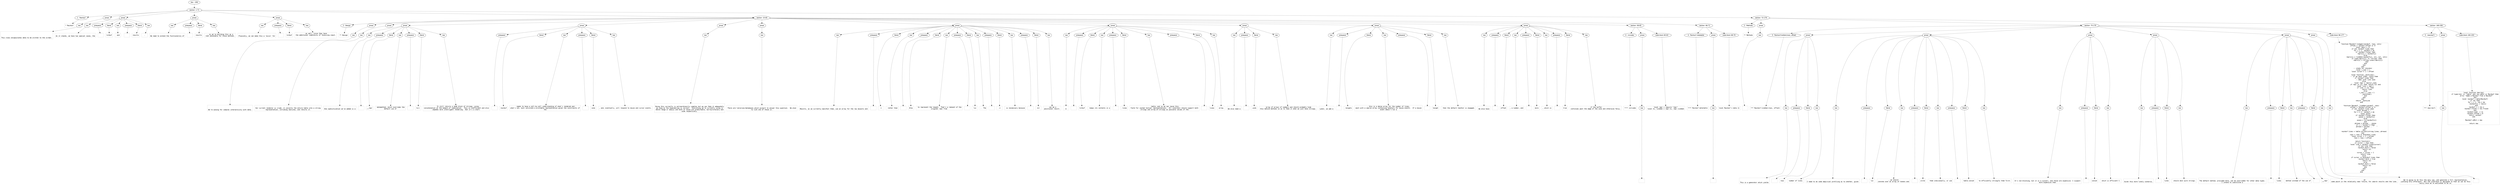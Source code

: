 digraph lpegNode {

node [fontname=Helvetica]
edge [style=dashed]

doc_0 [label="doc - 206"]


doc_0 -> { section_1}
{rank=same; section_1}

section_1 [label="section: 1-71"]


// END RANK doc_0

section_1 -> { header_2 prose_3 prose_4 prose_5 prose_6 section_7 section_8}
{rank=same; header_2 prose_3 prose_4 prose_5 prose_6 section_7 section_8}

header_2 [label="1 : Rainbuf"]

prose_3 [label="prose"]

prose_4 [label="prose"]

prose_5 [label="prose"]

prose_6 [label="prose"]

section_7 [label="section: 15-65"]

section_8 [label="section: 72-179"]


// END RANK section_1

header_2 -> leaf_9
leaf_9  [color=Gray,shape=rectangle,fontname=Inconsolata,label="* Rainbuf"]
// END RANK header_2

prose_3 -> { raw_10}
{rank=same; raw_10}

raw_10 [label="raw"]


// END RANK prose_3

raw_10 -> leaf_11
leaf_11  [color=Gray,shape=rectangle,fontname=Inconsolata,label="


This class encapsulates data to be written to the screen.
"]
// END RANK raw_10

prose_4 -> { raw_12 prespace_13 literal_14 raw_15 prespace_16 literal_17 raw_18}
{rank=same; raw_12 prespace_13 literal_14 raw_15 prespace_16 literal_17 raw_18}

raw_12 [label="raw"]

prespace_13 [label="prespace"]

literal_14 [label="literal"]

raw_15 [label="raw"]

prespace_16 [label="prespace"]

literal_17 [label="literal"]

raw_18 [label="raw"]


// END RANK prose_4

raw_12 -> leaf_19
leaf_19  [color=Gray,shape=rectangle,fontname=Inconsolata,label="
As it stands, we have two special cases, the"]
// END RANK raw_12

prespace_13 -> leaf_20
leaf_20  [color=Gray,shape=rectangle,fontname=Inconsolata,label=" "]
// END RANK prespace_13

literal_14 -> leaf_21
leaf_21  [color=Gray,shape=rectangle,fontname=Inconsolata,label="txtbuf"]
// END RANK literal_14

raw_15 -> leaf_22
leaf_22  [color=Gray,shape=rectangle,fontname=Inconsolata,label=" and"]
// END RANK raw_15

prespace_16 -> leaf_23
leaf_23  [color=Gray,shape=rectangle,fontname=Inconsolata,label=" "]
// END RANK prespace_16

literal_17 -> leaf_24
leaf_24  [color=Gray,shape=rectangle,fontname=Inconsolata,label="results"]
// END RANK literal_17

raw_18 -> leaf_25
leaf_25  [color=Gray,shape=rectangle,fontname=Inconsolata,label=".
"]
// END RANK raw_18

prose_5 -> { raw_26 prespace_27 literal_28 raw_29}
{rank=same; raw_26 prespace_27 literal_28 raw_29}

raw_26 [label="raw"]

prespace_27 [label="prespace"]

literal_28 [label="literal"]

raw_29 [label="raw"]


// END RANK prose_5

raw_26 -> leaf_30
leaf_30  [color=Gray,shape=rectangle,fontname=Inconsolata,label="
We need to extend the functionality of"]
// END RANK raw_26

prespace_27 -> leaf_31
leaf_31  [color=Gray,shape=rectangle,fontname=Inconsolata,label=" "]
// END RANK prespace_27

literal_28 -> leaf_32
leaf_32  [color=Gray,shape=rectangle,fontname=Inconsolata,label="results"]
// END RANK literal_28

raw_29 -> leaf_33
leaf_33  [color=Gray,shape=rectangle,fontname=Inconsolata,label=", so we're building this as a
root metatable for those methods.
"]
// END RANK raw_29

prose_6 -> { raw_34 prespace_35 literal_36 raw_37}
{rank=same; raw_34 prespace_35 literal_36 raw_37}

raw_34 [label="raw"]

prespace_35 [label="prespace"]

literal_36 [label="literal"]

raw_37 [label="raw"]


// END RANK prose_6

raw_34 -> leaf_38
leaf_38  [color=Gray,shape=rectangle,fontname=Inconsolata,label="
Plausibly, we can make this a 'mixin' for"]
// END RANK raw_34

prespace_35 -> leaf_39
leaf_39  [color=Gray,shape=rectangle,fontname=Inconsolata,label=" "]
// END RANK prespace_35

literal_36 -> leaf_40
leaf_40  [color=Gray,shape=rectangle,fontname=Inconsolata,label="txtbuf"]
// END RANK literal_36

raw_37 -> leaf_41
leaf_41  [color=Gray,shape=rectangle,fontname=Inconsolata,label=" as well, since they have
the additional complexity of receiving input.

"]
// END RANK raw_37

section_7 -> { header_42 prose_43 prose_44 prose_45 prose_46 prose_47 prose_48 prose_49 prose_50 prose_51 prose_52 prose_53 section_54 section_55}
{rank=same; header_42 prose_43 prose_44 prose_45 prose_46 prose_47 prose_48 prose_49 prose_50 prose_51 prose_52 prose_53 section_54 section_55}

header_42 [label="2 : Design"]

prose_43 [label="prose"]

prose_44 [label="prose"]

prose_45 [label="prose"]

prose_46 [label="prose"]

prose_47 [label="prose"]

prose_48 [label="prose"]

prose_49 [label="prose"]

prose_50 [label="prose"]

prose_51 [label="prose"]

prose_52 [label="prose"]

prose_53 [label="prose"]

section_54 [label="section: 58-65"]

section_55 [label="section: 66-71"]


// END RANK section_7

header_42 -> leaf_56
leaf_56  [color=Gray,shape=rectangle,fontname=Inconsolata,label="** Design"]
// END RANK header_42

prose_43 -> { raw_57}
{rank=same; raw_57}

raw_57 [label="raw"]


// END RANK prose_43

raw_57 -> leaf_58
leaf_58  [color=Gray,shape=rectangle,fontname=Inconsolata,label="

We're aiming for complex interactivity with data.
"]
// END RANK raw_57

prose_44 -> { raw_59}
{rank=same; raw_59}

raw_59 [label="raw"]


// END RANK prose_44

raw_59 -> leaf_60
leaf_60  [color=Gray,shape=rectangle,fontname=Inconsolata,label="
Our current renderer is crude: it converts the entire table into a string
representation, including newlines, and returns it.
"]
// END RANK raw_59

prose_45 -> { raw_61 prespace_62 literal_63 raw_64 prespace_65 literal_66 raw_67}
{rank=same; raw_61 prespace_62 literal_63 raw_64 prespace_65 literal_66 raw_67}

raw_61 [label="raw"]

prespace_62 [label="prespace"]

literal_63 [label="literal"]

raw_64 [label="raw"]

prespace_65 [label="prespace"]

literal_66 [label="literal"]

raw_67 [label="raw"]


// END RANK prose_45

raw_61 -> leaf_68
leaf_68  [color=Gray,shape=rectangle,fontname=Inconsolata,label="
One sophistication we've added is a"]
// END RANK raw_61

prespace_62 -> leaf_69
leaf_69  [color=Gray,shape=rectangle,fontname=Inconsolata,label=" "]
// END RANK prespace_62

literal_63 -> leaf_70
leaf_70  [color=Gray,shape=rectangle,fontname=Inconsolata,label="__repr"]
// END RANK literal_63

raw_64 -> leaf_71
leaf_71  [color=Gray,shape=rectangle,fontname=Inconsolata,label=" metamethod, which overrides the
default use of"]
// END RANK raw_64

prespace_65 -> leaf_72
leaf_72  [color=Gray,shape=rectangle,fontname=Inconsolata,label=" "]
// END RANK prespace_65

literal_66 -> leaf_73
leaf_73  [color=Gray,shape=rectangle,fontname=Inconsolata,label="ts()"]
// END RANK literal_66

raw_67 -> leaf_74
leaf_74  [color=Gray,shape=rectangle,fontname=Inconsolata,label=".  It still returns a dumb block of strings, using
concatenation at the moment of combination.  This is inefficient and also
impedes more intelligent rendering.  But it's a start.
"]
// END RANK raw_67

prose_46 -> { prespace_75 literal_76 raw_77 prespace_78 literal_79 raw_80}
{rank=same; prespace_75 literal_76 raw_77 prespace_78 literal_79 raw_80}

prespace_75 [label="prespace"]

literal_76 [label="literal"]

raw_77 [label="raw"]

prespace_78 [label="prespace"]

literal_79 [label="literal"]

raw_80 [label="raw"]


// END RANK prose_46

prespace_75 -> leaf_81
leaf_81  [color=Gray,shape=rectangle,fontname=Inconsolata,label=""]
// END RANK prespace_75

literal_76 -> leaf_82
leaf_82  [color=Gray,shape=rectangle,fontname=Inconsolata,label="rainbuf"]
// END RANK literal_76

raw_77 -> leaf_83
leaf_83  [color=Gray,shape=rectangle,fontname=Inconsolata,label=" needs to have a cell-by-cell understanding of what's rendered and
what's not, must calculate a printable representation given the constraints of
the"]
// END RANK raw_77

prespace_78 -> leaf_84
leaf_84  [color=Gray,shape=rectangle,fontname=Inconsolata,label=" "]
// END RANK prespace_78

literal_79 -> leaf_85
leaf_85  [color=Gray,shape=rectangle,fontname=Inconsolata,label="zone"]
// END RANK literal_79

raw_80 -> leaf_86
leaf_86  [color=Gray,shape=rectangle,fontname=Inconsolata,label=", and, eventually, will respond to mouse and cursor events.
"]
// END RANK raw_80

prose_47 -> { raw_87}
{rank=same; raw_87}

raw_87 [label="raw"]


// END RANK prose_47

raw_87 -> leaf_88
leaf_88  [color=Gray,shape=rectangle,fontname=Inconsolata,label="
Doing this correctly is extraordinarily complex but we can fake it adequately
as long as the engineering is correct.  Everything we're currently using is
ASCII-range or emojis and both of those are predictable, narrow/ordinary and
wide respectively.
"]
// END RANK raw_87

prose_48 -> { raw_89}
{rank=same; raw_89}

raw_89 [label="raw"]


// END RANK prose_48

raw_89 -> leaf_90
leaf_90  [color=Gray,shape=rectangle,fontname=Inconsolata,label="
There are libraries/databases which purport to answer this question.  We plan
to link one of those in.
"]
// END RANK raw_89

prose_49 -> { raw_91 prespace_92 literal_93 raw_94 prespace_95 literal_96 raw_97 prespace_98 literal_99 raw_100 prespace_101 literal_102 raw_103 prespace_104 literal_105 raw_106}
{rank=same; raw_91 prespace_92 literal_93 raw_94 prespace_95 literal_96 raw_97 prespace_98 literal_99 raw_100 prespace_101 literal_102 raw_103 prespace_104 literal_105 raw_106}

raw_91 [label="raw"]

prespace_92 [label="prespace"]

literal_93 [label="literal"]

raw_94 [label="raw"]

prespace_95 [label="prespace"]

literal_96 [label="literal"]

raw_97 [label="raw"]

prespace_98 [label="prespace"]

literal_99 [label="literal"]

raw_100 [label="raw"]

prespace_101 [label="prespace"]

literal_102 [label="literal"]

raw_103 [label="raw"]

prespace_104 [label="prespace"]

literal_105 [label="literal"]

raw_106 [label="raw"]


// END RANK prose_49

raw_91 -> leaf_107
leaf_107  [color=Gray,shape=rectangle,fontname=Inconsolata,label="
Results, as we currently manifest them, use an array for the raw objects and"]
// END RANK raw_91

prespace_92 -> leaf_108
leaf_108  [color=Gray,shape=rectangle,fontname=Inconsolata,label=""]
// END RANK prespace_92

literal_93 -> leaf_109
leaf_109  [color=Gray,shape=rectangle,fontname=Inconsolata,label="n"]
// END RANK literal_93

raw_94 -> leaf_110
leaf_110  [color=Gray,shape=rectangle,fontname=Inconsolata,label=" rather than"]
// END RANK raw_94

prespace_95 -> leaf_111
leaf_111  [color=Gray,shape=rectangle,fontname=Inconsolata,label=" "]
// END RANK prespace_95

literal_96 -> leaf_112
leaf_112  [color=Gray,shape=rectangle,fontname=Inconsolata,label="#res"]
// END RANK literal_96

raw_97 -> leaf_113
leaf_113  [color=Gray,shape=rectangle,fontname=Inconsolata,label=" to represent the length.  That's a remnant of the
original repl from"]
// END RANK raw_97

prespace_98 -> leaf_114
leaf_114  [color=Gray,shape=rectangle,fontname=Inconsolata,label=" "]
// END RANK prespace_98

literal_99 -> leaf_115
leaf_115  [color=Gray,shape=rectangle,fontname=Inconsolata,label="luv"]
// END RANK literal_99

raw_100 -> leaf_116
leaf_116  [color=Gray,shape=rectangle,fontname=Inconsolata,label=".  The"]
// END RANK raw_100

prespace_101 -> leaf_117
leaf_117  [color=Gray,shape=rectangle,fontname=Inconsolata,label=" "]
// END RANK prespace_101

literal_102 -> leaf_118
leaf_118  [color=Gray,shape=rectangle,fontname=Inconsolata,label=".n"]
// END RANK literal_102

raw_103 -> leaf_119
leaf_119  [color=Gray,shape=rectangle,fontname=Inconsolata,label=" is neceessary because"]
// END RANK raw_103

prespace_104 -> leaf_120
leaf_120  [color=Gray,shape=rectangle,fontname=Inconsolata,label=" "]
// END RANK prespace_104

literal_105 -> leaf_121
leaf_121  [color=Gray,shape=rectangle,fontname=Inconsolata,label="nil"]
// END RANK literal_105

raw_106 -> leaf_122
leaf_122  [color=Gray,shape=rectangle,fontname=Inconsolata,label=" can be a
positional result.
"]
// END RANK raw_106

prose_50 -> { raw_123 prespace_124 literal_125 raw_126 prespace_127 literal_128 raw_129 prespace_130 literal_131 raw_132}
{rank=same; raw_123 prespace_124 literal_125 raw_126 prespace_127 literal_128 raw_129 prespace_130 literal_131 raw_132}

raw_123 [label="raw"]

prespace_124 [label="prespace"]

literal_125 [label="literal"]

raw_126 [label="raw"]

prespace_127 [label="prespace"]

literal_128 [label="literal"]

raw_129 [label="raw"]

prespace_130 [label="prespace"]

literal_131 [label="literal"]

raw_132 [label="raw"]


// END RANK prose_50

raw_123 -> leaf_133
leaf_133  [color=Gray,shape=rectangle,fontname=Inconsolata,label="
A"]
// END RANK raw_123

prespace_124 -> leaf_134
leaf_134  [color=Gray,shape=rectangle,fontname=Inconsolata,label=" "]
// END RANK prespace_124

literal_125 -> leaf_135
leaf_135  [color=Gray,shape=rectangle,fontname=Inconsolata,label="txtbuf"]
// END RANK literal_125

raw_126 -> leaf_136
leaf_136  [color=Gray,shape=rectangle,fontname=Inconsolata,label=" keeps its contents in a"]
// END RANK raw_126

prespace_127 -> leaf_137
leaf_137  [color=Gray,shape=rectangle,fontname=Inconsolata,label=" "]
// END RANK prespace_127

literal_128 -> leaf_138
leaf_138  [color=Gray,shape=rectangle,fontname=Inconsolata,label=".lines"]
// END RANK literal_128

raw_129 -> leaf_139
leaf_139  [color=Gray,shape=rectangle,fontname=Inconsolata,label=" table, and so we can reuse this
field for cached textual representations.  All internals should support both
strings and array-of-strings as possible values of the"]
// END RANK raw_129

prespace_130 -> leaf_140
leaf_140  [color=Gray,shape=rectangle,fontname=Inconsolata,label=" "]
// END RANK prespace_130

literal_131 -> leaf_141
leaf_141  [color=Gray,shape=rectangle,fontname=Inconsolata,label="lines"]
// END RANK literal_131

raw_132 -> leaf_142
leaf_142  [color=Gray,shape=rectangle,fontname=Inconsolata,label=" array.
"]
// END RANK raw_132

prose_51 -> { raw_143 prespace_144 literal_145 raw_146}
{rank=same; raw_143 prespace_144 literal_145 raw_146}

raw_143 [label="raw"]

prespace_144 [label="prespace"]

literal_145 [label="literal"]

raw_146 [label="raw"]


// END RANK prose_51

raw_143 -> leaf_147
leaf_147  [color=Gray,shape=rectangle,fontname=Inconsolata,label="
We also need a"]
// END RANK raw_143

prespace_144 -> leaf_148
leaf_148  [color=Gray,shape=rectangle,fontname=Inconsolata,label=" "]
// END RANK prespace_144

literal_145 -> leaf_149
leaf_149  [color=Gray,shape=rectangle,fontname=Inconsolata,label=".wids"]
// END RANK literal_145

raw_146 -> leaf_150
leaf_150  [color=Gray,shape=rectangle,fontname=Inconsolata,label=" array of arrays of numbers and should probably hide
this behind methods so as to fake it when we just have strings.
"]
// END RANK raw_146

prose_52 -> { raw_151 prespace_152 literal_153 raw_154 prespace_155 literal_156 raw_157}
{rank=same; raw_151 prespace_152 literal_153 raw_154 prespace_155 literal_156 raw_157}

raw_151 [label="raw"]

prespace_152 [label="prespace"]

literal_153 [label="literal"]

raw_154 [label="raw"]

prespace_155 [label="prespace"]

literal_156 [label="literal"]

raw_157 [label="raw"]


// END RANK prose_52

raw_151 -> leaf_158
leaf_158  [color=Gray,shape=rectangle,fontname=Inconsolata,label="
Later, we add a"]
// END RANK raw_151

prespace_152 -> leaf_159
leaf_159  [color=Gray,shape=rectangle,fontname=Inconsolata,label=" "]
// END RANK prespace_152

literal_153 -> leaf_160
leaf_160  [color=Gray,shape=rectangle,fontname=Inconsolata,label=".targets"]
// END RANK literal_153

raw_154 -> leaf_161
leaf_161  [color=Gray,shape=rectangle,fontname=Inconsolata,label=", this is a dense array for the number of lines,
each with a sparse array containing handlers for mouse events.  If a mouse
event doesn't hit a"]
// END RANK raw_154

prespace_155 -> leaf_162
leaf_162  [color=Gray,shape=rectangle,fontname=Inconsolata,label=" "]
// END RANK prespace_155

literal_156 -> leaf_163
leaf_163  [color=Gray,shape=rectangle,fontname=Inconsolata,label="target"]
// END RANK literal_156

raw_157 -> leaf_164
leaf_164  [color=Gray,shape=rectangle,fontname=Inconsolata,label=" then the default handler is engaged.
"]
// END RANK raw_157

prose_53 -> { raw_165 prespace_166 literal_167 raw_168 prespace_169 literal_170 raw_171 prespace_172 literal_173 raw_174}
{rank=same; raw_165 prespace_166 literal_167 raw_168 prespace_169 literal_170 raw_171 prespace_172 literal_173 raw_174}

raw_165 [label="raw"]

prespace_166 [label="prespace"]

literal_167 [label="literal"]

raw_168 [label="raw"]

prespace_169 [label="prespace"]

literal_170 [label="literal"]

raw_171 [label="raw"]

prespace_172 [label="prespace"]

literal_173 [label="literal"]

raw_174 [label="raw"]


// END RANK prose_53

raw_165 -> leaf_175
leaf_175  [color=Gray,shape=rectangle,fontname=Inconsolata,label="
We also have"]
// END RANK raw_165

prespace_166 -> leaf_176
leaf_176  [color=Gray,shape=rectangle,fontname=Inconsolata,label=" "]
// END RANK prespace_166

literal_167 -> leaf_177
leaf_177  [color=Gray,shape=rectangle,fontname=Inconsolata,label="offset"]
// END RANK literal_167

raw_168 -> leaf_178
leaf_178  [color=Gray,shape=rectangle,fontname=Inconsolata,label=", a number, and"]
// END RANK raw_168

prespace_169 -> leaf_179
leaf_179  [color=Gray,shape=rectangle,fontname=Inconsolata,label=" "]
// END RANK prespace_169

literal_170 -> leaf_180
leaf_180  [color=Gray,shape=rectangle,fontname=Inconsolata,label="more"]
// END RANK literal_170

raw_171 -> leaf_181
leaf_181  [color=Gray,shape=rectangle,fontname=Inconsolata,label=", which is"]
// END RANK raw_171

prespace_172 -> leaf_182
leaf_182  [color=Gray,shape=rectangle,fontname=Inconsolata,label=" "]
// END RANK prespace_172

literal_173 -> leaf_183
leaf_183  [color=Gray,shape=rectangle,fontname=Inconsolata,label="true"]
// END RANK literal_173

raw_174 -> leaf_184
leaf_184  [color=Gray,shape=rectangle,fontname=Inconsolata,label=" if the buffer
continues past the edge of the zone and otherwise falsy.
"]
// END RANK raw_174

section_54 -> { header_185 prose_186 codeblock_187}
{rank=same; header_185 prose_186 codeblock_187}

header_185 [label="4 : includes"]

prose_186 [label="prose"]

codeblock_187 [label="code block 60-63"]


// END RANK section_54

header_185 -> leaf_188
leaf_188  [color=Gray,shape=rectangle,fontname=Inconsolata,label="**** includes"]
// END RANK header_185

prose_186 -> { raw_189}
{rank=same; raw_189}

raw_189 [label="raw"]


// END RANK prose_186

raw_189 -> leaf_190
leaf_190  [color=Gray,shape=rectangle,fontname=Inconsolata,label="
"]
// END RANK raw_189

codeblock_187 -> leaf_191
leaf_191  [color=Gray,shape=rectangle,fontname=Inconsolata,label="local repr = require \"repr\"
local ts, lineGen = repr.ts, repr.lineGen"]
// END RANK codeblock_187

section_55 -> { header_192 prose_193 codeblock_194}
{rank=same; header_192 prose_193 codeblock_194}

header_192 [label="4 : Rainbuf metatable"]

prose_193 [label="prose"]

codeblock_194 [label="code block 68-70"]


// END RANK section_55

header_192 -> leaf_195
leaf_195  [color=Gray,shape=rectangle,fontname=Inconsolata,label="**** Rainbuf metatable"]
// END RANK header_192

prose_193 -> { raw_196}
{rank=same; raw_196}

raw_196 [label="raw"]


// END RANK prose_193

raw_196 -> leaf_197
leaf_197  [color=Gray,shape=rectangle,fontname=Inconsolata,label="
"]
// END RANK raw_196

codeblock_194 -> leaf_198
leaf_198  [color=Gray,shape=rectangle,fontname=Inconsolata,label="local Rainbuf = meta {}"]
// END RANK codeblock_194

section_8 -> { header_199 prose_200 section_201 section_202}
{rank=same; header_199 prose_200 section_201 section_202}

header_199 [label="2 : Methods"]

prose_200 [label="prose"]

section_201 [label="section: 75-179"]

section_202 [label="section: 180-206"]


// END RANK section_8

header_199 -> leaf_203
leaf_203  [color=Gray,shape=rectangle,fontname=Inconsolata,label="** Methods"]
// END RANK header_199

prose_200 -> { raw_204}
{rank=same; raw_204}

raw_204 [label="raw"]


// END RANK prose_200

raw_204 -> leaf_205
leaf_205  [color=Gray,shape=rectangle,fontname=Inconsolata,label="

"]
// END RANK raw_204

section_201 -> { header_206 prose_207 prose_208 prose_209 prose_210 prose_211 prose_212 codeblock_213}
{rank=same; header_206 prose_207 prose_208 prose_209 prose_210 prose_211 prose_212 codeblock_213}

header_206 [label="3 : Rainbuf:lineGen(rows, offset)"]

prose_207 [label="prose"]

prose_208 [label="prose"]

prose_209 [label="prose"]

prose_210 [label="prose"]

prose_211 [label="prose"]

prose_212 [label="prose"]

codeblock_213 [label="code block 96-177"]


// END RANK section_201

header_206 -> leaf_214
leaf_214  [color=Gray,shape=rectangle,fontname=Inconsolata,label="*** Rainbuf:lineGen(rows, offset)"]
// END RANK header_206

prose_207 -> { raw_215 prespace_216 literal_217 raw_218}
{rank=same; raw_215 prespace_216 literal_217 raw_218}

raw_215 [label="raw"]

prespace_216 [label="prespace"]

literal_217 [label="literal"]

raw_218 [label="raw"]


// END RANK prose_207

raw_215 -> leaf_219
leaf_219  [color=Gray,shape=rectangle,fontname=Inconsolata,label="

This is a generator which yields"]
// END RANK raw_215

prespace_216 -> leaf_220
leaf_220  [color=Gray,shape=rectangle,fontname=Inconsolata,label=" "]
// END RANK prespace_216

literal_217 -> leaf_221
leaf_221  [color=Gray,shape=rectangle,fontname=Inconsolata,label="rows"]
// END RANK literal_217

raw_218 -> leaf_222
leaf_222  [color=Gray,shape=rectangle,fontname=Inconsolata,label=" number of lines.
"]
// END RANK raw_218

prose_208 -> { raw_223 prespace_224 literal_225 raw_226 prespace_227 literal_228 raw_229 prespace_230 literal_231 raw_232}
{rank=same; raw_223 prespace_224 literal_225 raw_226 prespace_227 literal_228 raw_229 prespace_230 literal_231 raw_232}

raw_223 [label="raw"]

prespace_224 [label="prespace"]

literal_225 [label="literal"]

raw_226 [label="raw"]

prespace_227 [label="prespace"]

literal_228 [label="literal"]

raw_229 [label="raw"]

prespace_230 [label="prespace"]

literal_231 [label="literal"]

raw_232 [label="raw"]


// END RANK prose_208

raw_223 -> leaf_233
leaf_233  [color=Gray,shape=rectangle,fontname=Inconsolata,label="
I need to do some empirical profiling as to whether, given"]
// END RANK raw_223

prespace_224 -> leaf_234
leaf_234  [color=Gray,shape=rectangle,fontname=Inconsolata,label=" "]
// END RANK prespace_224

literal_225 -> leaf_235
leaf_235  [color=Gray,shape=rectangle,fontname=Inconsolata,label="luv"]
// END RANK literal_225

raw_226 -> leaf_236
leaf_236  [color=Gray,shape=rectangle,fontname=Inconsolata,label=", we should
iterate over an array of tokens and"]
// END RANK raw_226

prespace_227 -> leaf_237
leaf_237  [color=Gray,shape=rectangle,fontname=Inconsolata,label=" "]
// END RANK prespace_227

literal_228 -> leaf_238
leaf_238  [color=Gray,shape=rectangle,fontname=Inconsolata,label="write"]
// END RANK literal_228

raw_229 -> leaf_239
leaf_239  [color=Gray,shape=rectangle,fontname=Inconsolata,label=" them individually, or use"]
// END RANK raw_229

prespace_230 -> leaf_240
leaf_240  [color=Gray,shape=rectangle,fontname=Inconsolata,label=""]
// END RANK prespace_230

literal_231 -> leaf_241
leaf_241  [color=Gray,shape=rectangle,fontname=Inconsolata,label="table.concat"]
// END RANK literal_231

raw_232 -> leaf_242
leaf_242  [color=Gray,shape=rectangle,fontname=Inconsolata,label=" to efficiently stringify them first.
"]
// END RANK raw_232

prose_209 -> { raw_243 prespace_244 literal_245 raw_246}
{rank=same; raw_243 prespace_244 literal_245 raw_246}

raw_243 [label="raw"]

prespace_244 [label="prespace"]

literal_245 [label="literal"]

raw_246 [label="raw"]


// END RANK prose_209

raw_243 -> leaf_247
leaf_247  [color=Gray,shape=rectangle,fontname=Inconsolata,label="
It's non-blocking, but it is a syscall, and those are expensive. I suspect
more expensive than"]
// END RANK raw_243

prespace_244 -> leaf_248
leaf_248  [color=Gray,shape=rectangle,fontname=Inconsolata,label=" "]
// END RANK prespace_244

literal_245 -> leaf_249
leaf_249  [color=Gray,shape=rectangle,fontname=Inconsolata,label="concat"]
// END RANK literal_245

raw_246 -> leaf_250
leaf_250  [color=Gray,shape=rectangle,fontname=Inconsolata,label=" which is efficient C.
"]
// END RANK raw_246

prose_210 -> { raw_251 prespace_252 literal_253 raw_254}
{rank=same; raw_251 prespace_252 literal_253 raw_254}

raw_251 [label="raw"]

prespace_252 [label="prespace"]

literal_253 [label="literal"]

raw_254 [label="raw"]


// END RANK prose_210

raw_251 -> leaf_255
leaf_255  [color=Gray,shape=rectangle,fontname=Inconsolata,label="
Given this more likely scenario,"]
// END RANK raw_251

prespace_252 -> leaf_256
leaf_256  [color=Gray,shape=rectangle,fontname=Inconsolata,label=" "]
// END RANK prespace_252

literal_253 -> leaf_257
leaf_257  [color=Gray,shape=rectangle,fontname=Inconsolata,label="lines"]
// END RANK literal_253

raw_254 -> leaf_258
leaf_258  [color=Gray,shape=rectangle,fontname=Inconsolata,label=" should emit pure strings.
"]
// END RANK raw_254

prose_211 -> { raw_259 prespace_260 literal_261 raw_262 prespace_263 literal_264 raw_265}
{rank=same; raw_259 prespace_260 literal_261 raw_262 prespace_263 literal_264 raw_265}

raw_259 [label="raw"]

prespace_260 [label="prespace"]

literal_261 [label="literal"]

raw_262 [label="raw"]

prespace_263 [label="prespace"]

literal_264 [label="literal"]

raw_265 [label="raw"]


// END RANK prose_211

raw_259 -> leaf_266
leaf_266  [color=Gray,shape=rectangle,fontname=Inconsolata,label="
The default method, provided here, can be overridden for other data types.
I intend to substitute a"]
// END RANK raw_259

prespace_260 -> leaf_267
leaf_267  [color=Gray,shape=rectangle,fontname=Inconsolata,label=" "]
// END RANK prespace_260

literal_261 -> leaf_268
leaf_268  [color=Gray,shape=rectangle,fontname=Inconsolata,label="lines"]
// END RANK literal_261

raw_262 -> leaf_269
leaf_269  [color=Gray,shape=rectangle,fontname=Inconsolata,label=" method instead of the use of"]
// END RANK raw_262

prespace_263 -> leaf_270
leaf_270  [color=Gray,shape=rectangle,fontname=Inconsolata,label=" "]
// END RANK prespace_263

literal_264 -> leaf_271
leaf_271  [color=Gray,shape=rectangle,fontname=Inconsolata,label="__repr"]
// END RANK literal_264

raw_265 -> leaf_272
leaf_272  [color=Gray,shape=rectangle,fontname=Inconsolata,label=" at
some point in the relatively near future, for search results and the like.
"]
// END RANK raw_265

prose_212 -> { raw_273}
{rank=same; raw_273}

raw_273 [label="raw"]


// END RANK prose_212

raw_273 -> leaf_274
leaf_274  [color=Gray,shape=rectangle,fontname=Inconsolata,label="
We're going to do this the easy way, and generate a full representation,
yielding only afterward.  But the interface is designed so that we can do this
lazily once we're motivated to do so.
"]
// END RANK raw_273

codeblock_213 -> leaf_275
leaf_275  [color=Gray,shape=rectangle,fontname=Inconsolata,label="function Rainbuf.linegen(rainbuf, rows, cols)
   offset = rainbuf.offset or 0
   local reprs = {}
   if not rainbuf.lines then
      for i = 1, rainbuf.n do
         if rainbuf.frozen then
            reprs[i] = rainbuf[i]
         else
            reprs[i] = lineGen(rainbuf[i], nil, nil, cols)
            if type(reprs[i]) == \"string\" then
               reprs[i] = string.lines(reprs[i])
            end
         end
      end
   end
   -- state for iterator
   local r_num = 1
   local cursor = 1 + offset

   local function _nextLine()
      -- if we have lines, yield them
      if rainbuf.lines then
         -- deal with line case
      else
         local repr = reprs[r_num]
         if repr == nil then return nil end
         local line = repr()
         if line ~= nil then
            return line
         else
            r_num = r_num + 1
            _nextLine()
         end
      end
   end
   return _nextLine
end

function Rainbuf._lineGen(rainbuf, rows)
   offset = rainbuf.offset or 0
   if not rainbuf.lines then
      local phrase = \"\"
      for i = 1, rainbuf.n do
         local piece
         if rainbuf.frozen then
            piece = rainbuf[i]
         else
            piece = ts(rainbuf[i])
         end
         phrase = phrase .. piece
         if i < rainbuf.n then
            phrase = phrase .. \"   \"
         end
      end
      rainbuf.lines = table.collect(string.lines, phrase)
   end
   rows = rows or #rainbuf.lines
   local cursor = 1 + offset
   rows = rows + offset

   return function()
      if cursor < rows then
         local line = rainbuf.lines[cursor]
         if not line then
            rainbuf.more = false
            return nil
         end
         cursor = cursor + 1
         return line
      else
         if cursor <= #rainbuf.lines then
            rainbuf.more = true
            return nil
         else
            rainbuf.more = false
            return nil
         end
      end
   end
end"]
// END RANK codeblock_213

section_202 -> { header_276 prose_277 codeblock_278}
{rank=same; header_276 prose_277 codeblock_278}

header_276 [label="3 : new(res?)"]

prose_277 [label="prose"]

codeblock_278 [label="code block 182-203"]


// END RANK section_202

header_276 -> leaf_279
leaf_279  [color=Gray,shape=rectangle,fontname=Inconsolata,label="*** new(res?)"]
// END RANK header_276

prose_277 -> { raw_280}
{rank=same; raw_280}

raw_280 [label="raw"]


// END RANK prose_277

raw_280 -> leaf_281
leaf_281  [color=Gray,shape=rectangle,fontname=Inconsolata,label="
"]
// END RANK raw_280

codeblock_278 -> leaf_282
leaf_282  [color=Gray,shape=rectangle,fontname=Inconsolata,label="local function new(res)
   if type(res) == \"table\" and res.idEst == Rainbuf then
      error \"made a Rainbuf from a Rainbuf\"
   end
   local rainbuf = meta(Rainbuf)
   if res then
      for i = 1, res.n do
         rainbuf[i] = res[i]
      end
      rainbuf.n = res.n
      rainbuf.frozen = res.frozen
   end
   rainbuf.wids  = {}
   rainbuf.offset = 0
   return rainbuf
end

Rainbuf.idEst = new

return new"]
// END RANK codeblock_278


}
